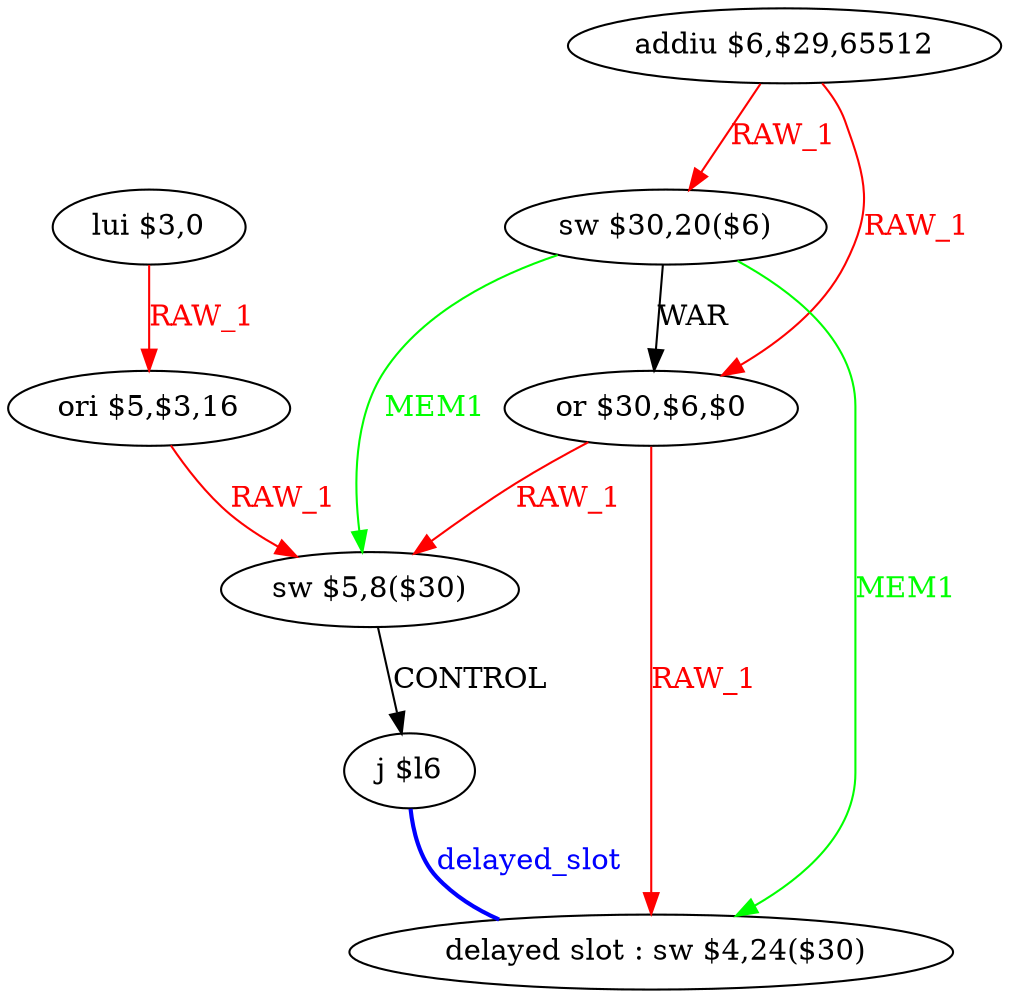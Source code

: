digraph G1 {
node [shape = ellipse];
i7 [label = " delayed slot : sw $4,24($30)"] ;
i6 ->  i7 [style = bold, dir= none, fontcolor = blue, color = blue, label= "delayed_slot"];
i6 [label = "j $l6"] ;
i0 [label = "addiu $6,$29,65512"] ;
i0 ->  i2 [color = red, fontcolor = red, label= "RAW_1"];
i0 ->  i3 [color = red, fontcolor = red, label= "RAW_1"];
i2 [label = "sw $30,20($6)"] ;
i2 ->  i3 [label= "WAR"];
i2 ->  i5 [color = green, fontcolor = green, label= "MEM1"];
i2 ->  i7 [color = green, fontcolor = green, label= "MEM1"];
i3 [label = "or $30,$6,$0"] ;
i3 ->  i5 [color = red, fontcolor = red, label= "RAW_1"];
i3 ->  i7 [color = red, fontcolor = red, label= "RAW_1"];
i5 [label = "sw $5,8($30)"] ;
i5 ->  i6 [label= "CONTROL"];
i1 [label = "lui $3,0"] ;
i1 ->  i4 [color = red, fontcolor = red, label= "RAW_1"];
i4 [label = "ori $5,$3,16"] ;
i4 ->  i5 [color = red, fontcolor = red, label= "RAW_1"];
}
